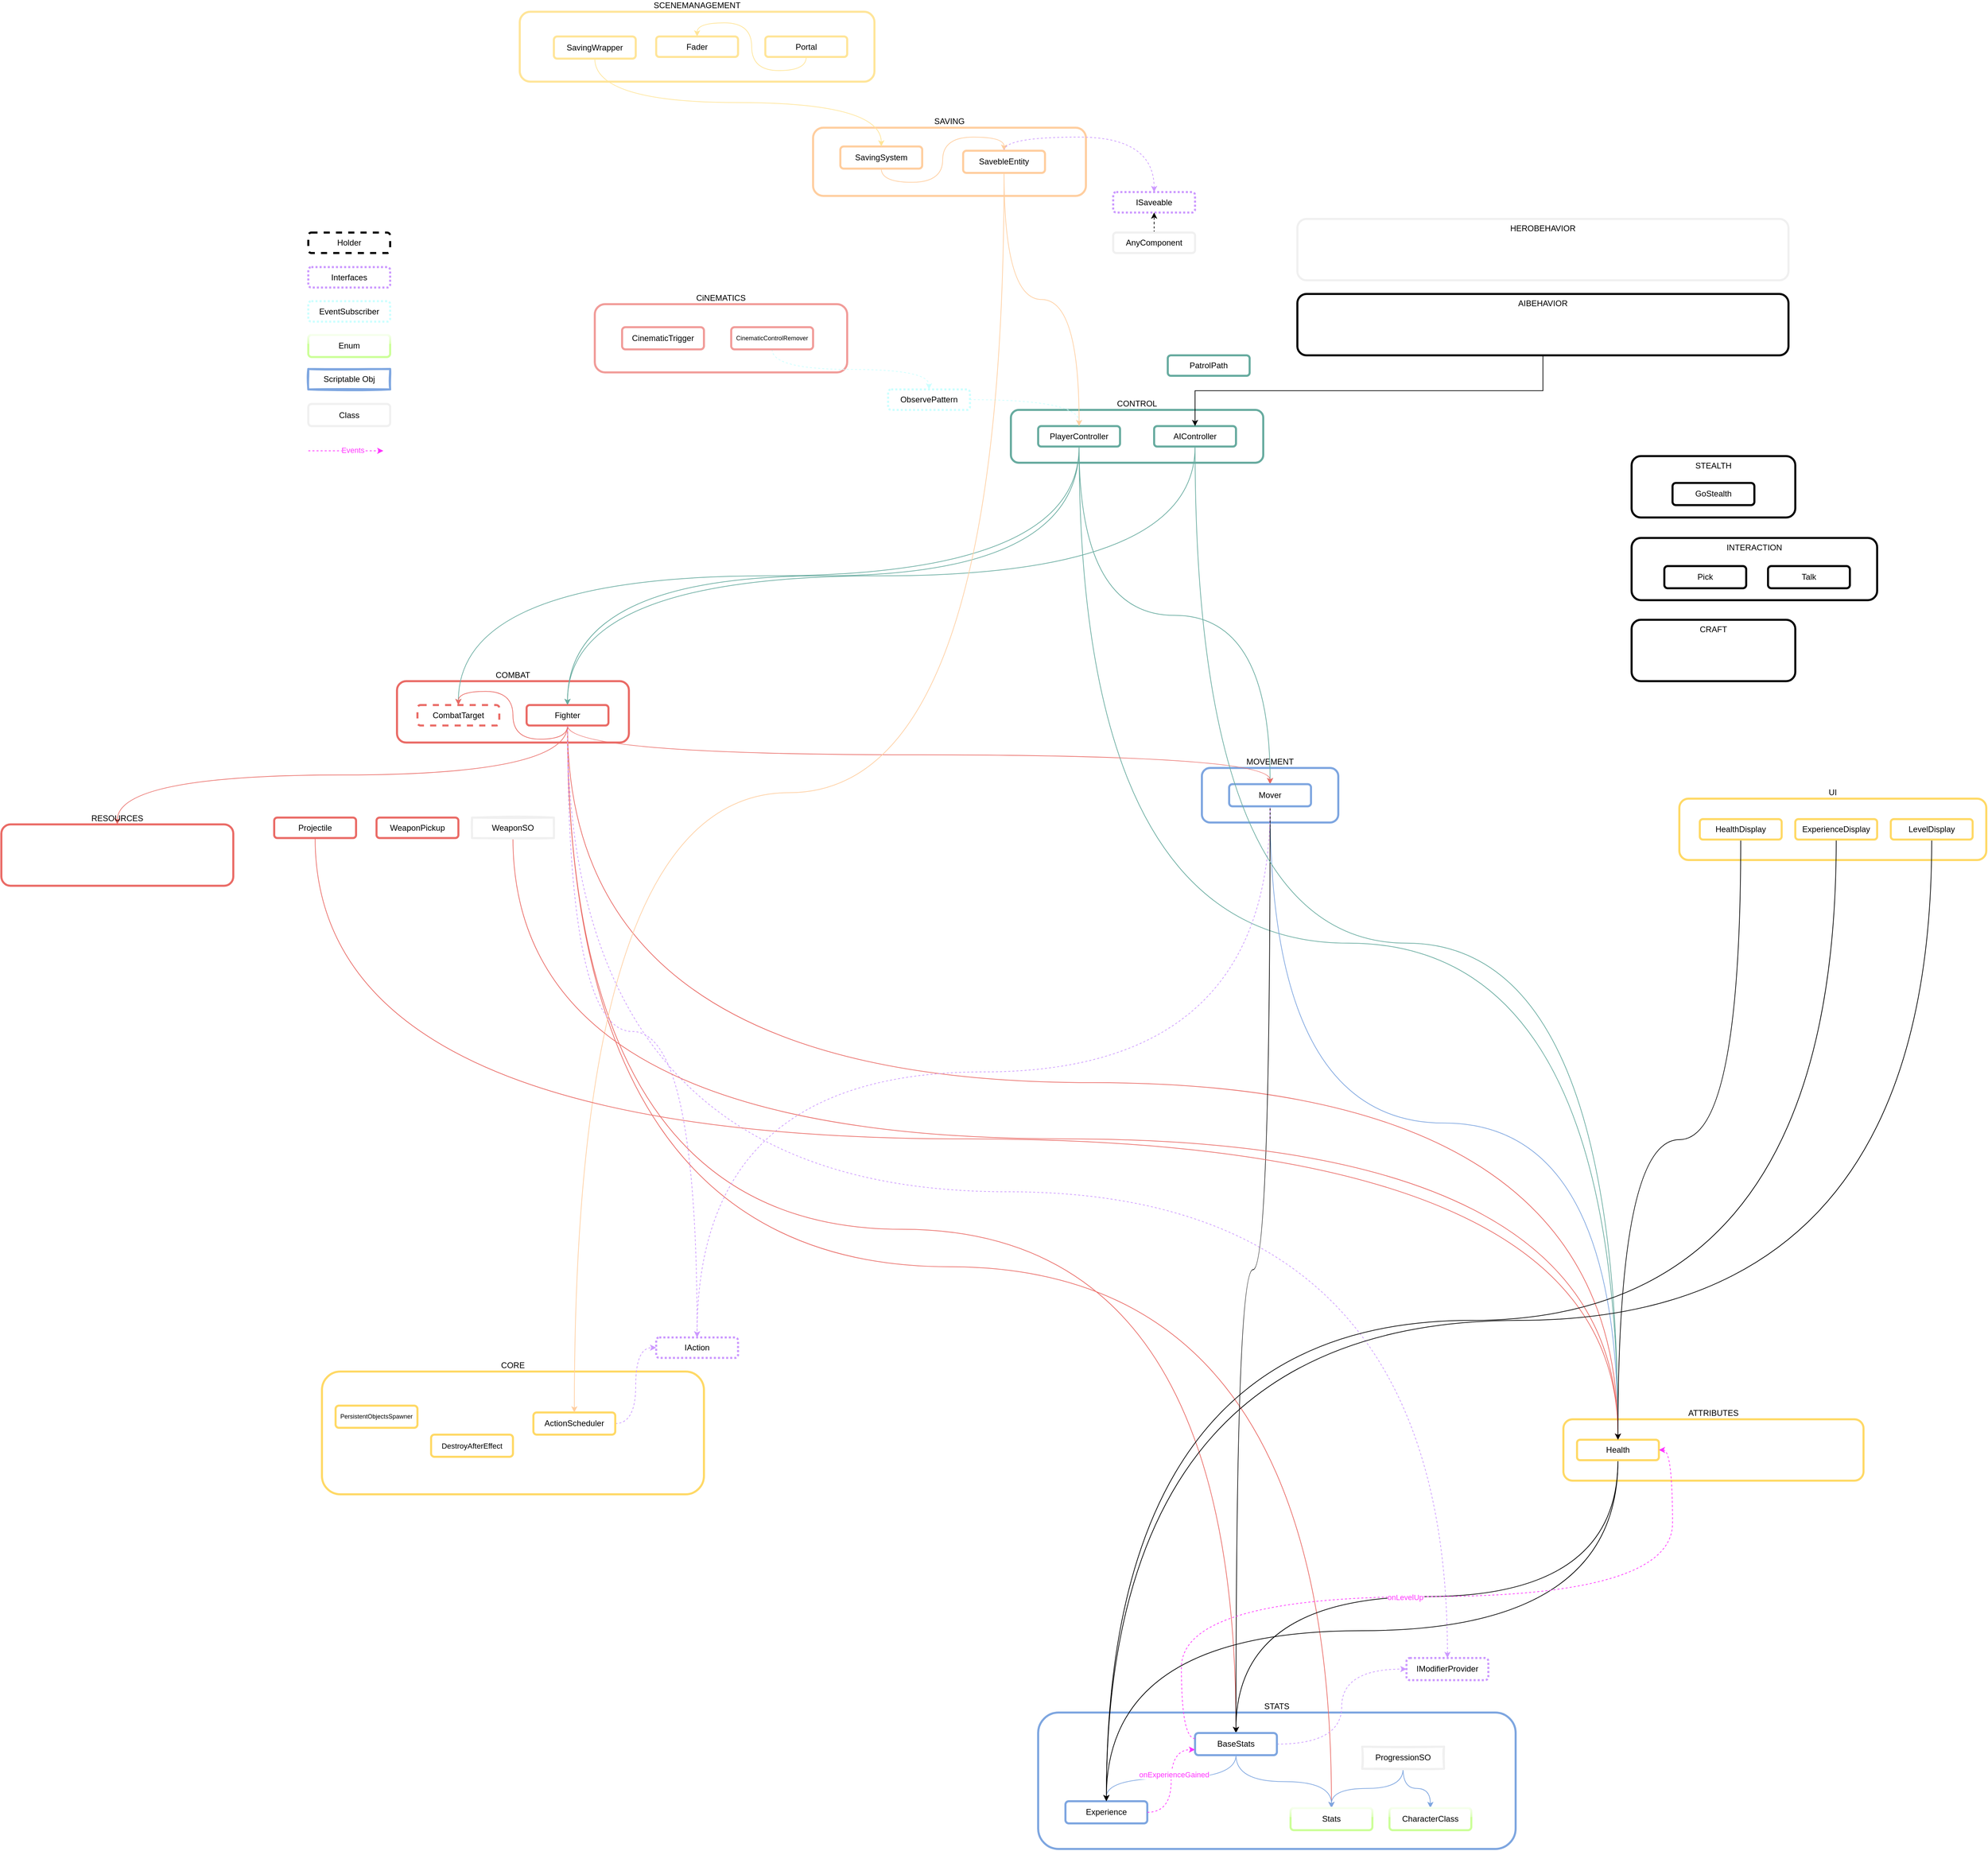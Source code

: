 <mxfile version="13.9.9" type="device"><diagram id="zX314c2a0iVQKS1Djk37" name="Page-1"><mxGraphModel dx="1422" dy="1662" grid="1" gridSize="10" guides="1" tooltips="1" connect="1" arrows="1" fold="1" page="0" pageScale="1" pageWidth="1169" pageHeight="827" math="0" shadow="0"><root><mxCell id="0"/><mxCell id="1" parent="0"/><mxCell id="M--ZH-eYUmiinffcp-uR-1" value="STATS" style="rounded=1;whiteSpace=wrap;html=1;strokeWidth=3;align=center;labelPosition=center;verticalLabelPosition=top;verticalAlign=bottom;strokeColor=#7EA6E0;" parent="1" vertex="1"><mxGeometry x="1770" y="1840" width="700" height="200" as="geometry"/></mxCell><mxCell id="ZDkZoz8RjI6pT5Ul04WW-2" value="ATTRIBUTES" style="rounded=1;whiteSpace=wrap;html=1;strokeWidth=3;align=center;labelPosition=center;verticalLabelPosition=top;verticalAlign=bottom;strokeColor=#FFD966;" parent="1" vertex="1"><mxGeometry x="2540" y="1410" width="440" height="90" as="geometry"/></mxCell><mxCell id="iRH559UZHxlroSiiS6P8-4" value="CONTROL" style="rounded=1;whiteSpace=wrap;html=1;strokeWidth=3;align=center;labelPosition=center;verticalLabelPosition=top;verticalAlign=bottom;strokeColor=#67AB9F;" parent="1" vertex="1"><mxGeometry x="1730" y="-70" width="370" height="77.5" as="geometry"/></mxCell><mxCell id="iRH559UZHxlroSiiS6P8-5" value="COMBAT" style="rounded=1;whiteSpace=wrap;html=1;strokeWidth=3;align=center;labelPosition=center;verticalLabelPosition=top;verticalAlign=bottom;strokeColor=#EA6B66;" parent="1" vertex="1"><mxGeometry x="830" y="327.75" width="340" height="90" as="geometry"/></mxCell><mxCell id="iRH559UZHxlroSiiS6P8-6" value="MOVEMENT" style="rounded=1;whiteSpace=wrap;html=1;strokeWidth=3;align=center;labelPosition=center;verticalLabelPosition=top;verticalAlign=bottom;strokeColor=#7EA6E0;" parent="1" vertex="1"><mxGeometry x="2010" y="455" width="200" height="80" as="geometry"/></mxCell><mxCell id="iRH559UZHxlroSiiS6P8-7" value="CORE" style="rounded=1;whiteSpace=wrap;html=1;strokeWidth=3;align=center;labelPosition=center;verticalLabelPosition=top;verticalAlign=bottom;strokeColor=#FFD966;" parent="1" vertex="1"><mxGeometry x="720" y="1340" width="560" height="180" as="geometry"/></mxCell><mxCell id="iRH559UZHxlroSiiS6P8-12" style="edgeStyle=orthogonalEdgeStyle;curved=1;rounded=0;orthogonalLoop=1;jettySize=auto;html=1;exitX=0.5;exitY=1;exitDx=0;exitDy=0;strokeColor=#67AB9F;" parent="1" source="iRH559UZHxlroSiiS6P8-8" target="iRH559UZHxlroSiiS6P8-9" edge="1"><mxGeometry relative="1" as="geometry"/></mxCell><mxCell id="iRH559UZHxlroSiiS6P8-13" style="edgeStyle=orthogonalEdgeStyle;curved=1;rounded=0;orthogonalLoop=1;jettySize=auto;html=1;exitX=0.5;exitY=1;exitDx=0;exitDy=0;strokeColor=#67AB9F;" parent="1" source="iRH559UZHxlroSiiS6P8-8" target="iRH559UZHxlroSiiS6P8-10" edge="1"><mxGeometry relative="1" as="geometry"/></mxCell><mxCell id="iRH559UZHxlroSiiS6P8-14" style="edgeStyle=orthogonalEdgeStyle;curved=1;rounded=0;orthogonalLoop=1;jettySize=auto;html=1;exitX=0.5;exitY=1;exitDx=0;exitDy=0;strokeColor=#67AB9F;" parent="1" source="iRH559UZHxlroSiiS6P8-8" target="iRH559UZHxlroSiiS6P8-11" edge="1"><mxGeometry relative="1" as="geometry"/></mxCell><mxCell id="kNCLd0JwzTP5LptZBHXd-3" style="edgeStyle=orthogonalEdgeStyle;rounded=0;orthogonalLoop=1;jettySize=auto;html=1;exitX=0.5;exitY=1;exitDx=0;exitDy=0;entryX=0.5;entryY=0;entryDx=0;entryDy=0;curved=1;strokeColor=#67AB9F;" parent="1" source="iRH559UZHxlroSiiS6P8-8" target="iRH559UZHxlroSiiS6P8-15" edge="1"><mxGeometry relative="1" as="geometry"/></mxCell><mxCell id="N1wHUoAwiyRKqID2jfQn-6" style="edgeStyle=orthogonalEdgeStyle;curved=1;rounded=0;orthogonalLoop=1;jettySize=auto;html=1;exitX=0.5;exitY=0;exitDx=0;exitDy=0;entryX=1;entryY=0.5;entryDx=0;entryDy=0;dashed=1;strokeColor=#CCFFFF;startArrow=classic;startFill=1;endArrow=none;endFill=0;" parent="1" source="iRH559UZHxlroSiiS6P8-8" target="N1wHUoAwiyRKqID2jfQn-3" edge="1"><mxGeometry relative="1" as="geometry"/></mxCell><mxCell id="iRH559UZHxlroSiiS6P8-8" value="PlayerController" style="rounded=1;whiteSpace=wrap;html=1;strokeWidth=3;strokeColor=#67AB9F;" parent="1" vertex="1"><mxGeometry x="1770" y="-46.25" width="120" height="30" as="geometry"/></mxCell><mxCell id="iRH559UZHxlroSiiS6P8-9" value="CombatTarget" style="rounded=1;whiteSpace=wrap;html=1;strokeWidth=3;dashed=1;strokeColor=#EA6B66;" parent="1" vertex="1"><mxGeometry x="860" y="362.75" width="120" height="30" as="geometry"/></mxCell><mxCell id="iRH559UZHxlroSiiS6P8-24" style="edgeStyle=orthogonalEdgeStyle;curved=1;rounded=0;orthogonalLoop=1;jettySize=auto;html=1;exitX=0.5;exitY=1;exitDx=0;exitDy=0;entryX=0.5;entryY=0;entryDx=0;entryDy=0;strokeColor=#EA6B66;" parent="1" source="iRH559UZHxlroSiiS6P8-10" target="iRH559UZHxlroSiiS6P8-9" edge="1"><mxGeometry relative="1" as="geometry"/></mxCell><mxCell id="kNCLd0JwzTP5LptZBHXd-7" style="edgeStyle=orthogonalEdgeStyle;curved=1;rounded=0;orthogonalLoop=1;jettySize=auto;html=1;exitX=0.5;exitY=1;exitDx=0;exitDy=0;strokeColor=#EA6B66;" parent="1" source="iRH559UZHxlroSiiS6P8-10" target="iRH559UZHxlroSiiS6P8-15" edge="1"><mxGeometry relative="1" as="geometry"/></mxCell><mxCell id="kNCLd0JwzTP5LptZBHXd-11" style="edgeStyle=orthogonalEdgeStyle;curved=1;rounded=0;orthogonalLoop=1;jettySize=auto;html=1;exitX=0.5;exitY=1;exitDx=0;exitDy=0;entryX=0.5;entryY=0;entryDx=0;entryDy=0;strokeColor=#EA6B66;fontSize=11;" parent="1" source="iRH559UZHxlroSiiS6P8-10" target="iRH559UZHxlroSiiS6P8-11" edge="1"><mxGeometry relative="1" as="geometry"/></mxCell><mxCell id="ViICGSx4NlkoQtT_HBVr-11" style="edgeStyle=orthogonalEdgeStyle;curved=1;rounded=0;orthogonalLoop=1;jettySize=auto;html=1;exitX=0.5;exitY=1;exitDx=0;exitDy=0;strokeColor=#EA6B66;" parent="1" source="iRH559UZHxlroSiiS6P8-10" target="ViICGSx4NlkoQtT_HBVr-10" edge="1"><mxGeometry relative="1" as="geometry"/></mxCell><mxCell id="rMX1WeO0hdHqFgPA3dSa-14" style="edgeStyle=orthogonalEdgeStyle;curved=1;rounded=0;orthogonalLoop=1;jettySize=auto;html=1;exitX=0.5;exitY=1;exitDx=0;exitDy=0;strokeColor=#EA6B66;fontColor=#f0f0f0;" parent="1" source="iRH559UZHxlroSiiS6P8-10" target="M--ZH-eYUmiinffcp-uR-2" edge="1"><mxGeometry relative="1" as="geometry"/></mxCell><mxCell id="rMX1WeO0hdHqFgPA3dSa-15" style="edgeStyle=orthogonalEdgeStyle;curved=1;rounded=0;orthogonalLoop=1;jettySize=auto;html=1;exitX=0.5;exitY=1;exitDx=0;exitDy=0;strokeColor=#EA6B66;fontColor=#f0f0f0;" parent="1" source="iRH559UZHxlroSiiS6P8-10" target="SrPhJX4Bb_pIo2yQC8EW-4" edge="1"><mxGeometry relative="1" as="geometry"/></mxCell><mxCell id="UjUzf3WpbXGzhNyK7RH4-23" style="edgeStyle=orthogonalEdgeStyle;curved=1;rounded=0;orthogonalLoop=1;jettySize=auto;html=1;exitX=0.5;exitY=1;exitDx=0;exitDy=0;dashed=1;startArrow=none;startFill=0;strokeColor=#CC99FF;" edge="1" parent="1" source="iRH559UZHxlroSiiS6P8-10" target="UjUzf3WpbXGzhNyK7RH4-18"><mxGeometry relative="1" as="geometry"/></mxCell><mxCell id="UjUzf3WpbXGzhNyK7RH4-24" style="edgeStyle=orthogonalEdgeStyle;curved=1;rounded=0;orthogonalLoop=1;jettySize=auto;html=1;exitX=0.5;exitY=1;exitDx=0;exitDy=0;dashed=1;startArrow=none;startFill=0;strokeColor=#CC99FF;" edge="1" parent="1" source="iRH559UZHxlroSiiS6P8-10" target="iRH559UZHxlroSiiS6P8-19"><mxGeometry relative="1" as="geometry"/></mxCell><mxCell id="iRH559UZHxlroSiiS6P8-10" value="Fighter" style="rounded=1;whiteSpace=wrap;html=1;strokeWidth=3;strokeColor=#EA6B66;" parent="1" vertex="1"><mxGeometry x="1020" y="362.75" width="120" height="30" as="geometry"/></mxCell><mxCell id="kNCLd0JwzTP5LptZBHXd-2" style="edgeStyle=orthogonalEdgeStyle;rounded=0;orthogonalLoop=1;jettySize=auto;html=1;exitX=0.5;exitY=1;exitDx=0;exitDy=0;curved=1;strokeColor=#7EA6E0;" parent="1" source="iRH559UZHxlroSiiS6P8-11" target="iRH559UZHxlroSiiS6P8-15" edge="1"><mxGeometry relative="1" as="geometry"/></mxCell><mxCell id="UjUzf3WpbXGzhNyK7RH4-2" style="edgeStyle=orthogonalEdgeStyle;rounded=0;orthogonalLoop=1;jettySize=auto;html=1;exitX=0.5;exitY=1;exitDx=0;exitDy=0;curved=1;" edge="1" parent="1" source="iRH559UZHxlroSiiS6P8-11" target="M--ZH-eYUmiinffcp-uR-2"><mxGeometry relative="1" as="geometry"/></mxCell><mxCell id="UjUzf3WpbXGzhNyK7RH4-25" style="edgeStyle=orthogonalEdgeStyle;curved=1;rounded=0;orthogonalLoop=1;jettySize=auto;html=1;exitX=0.5;exitY=1;exitDx=0;exitDy=0;entryX=0.5;entryY=0;entryDx=0;entryDy=0;dashed=1;startArrow=none;startFill=0;strokeColor=#CC99FF;" edge="1" parent="1" source="iRH559UZHxlroSiiS6P8-11" target="iRH559UZHxlroSiiS6P8-19"><mxGeometry relative="1" as="geometry"/></mxCell><mxCell id="iRH559UZHxlroSiiS6P8-11" value="Mover" style="rounded=1;whiteSpace=wrap;html=1;strokeWidth=3;strokeColor=#7EA6E0;" parent="1" vertex="1"><mxGeometry x="2050" y="478.75" width="120" height="32.5" as="geometry"/></mxCell><mxCell id="SrPhJX4Bb_pIo2yQC8EW-3" style="edgeStyle=orthogonalEdgeStyle;curved=1;rounded=0;orthogonalLoop=1;jettySize=auto;html=1;exitX=0.5;exitY=1;exitDx=0;exitDy=0;" parent="1" source="iRH559UZHxlroSiiS6P8-15" target="SrPhJX4Bb_pIo2yQC8EW-2" edge="1"><mxGeometry relative="1" as="geometry"/></mxCell><mxCell id="UjUzf3WpbXGzhNyK7RH4-1" style="edgeStyle=orthogonalEdgeStyle;rounded=0;orthogonalLoop=1;jettySize=auto;html=1;exitX=0.5;exitY=1;exitDx=0;exitDy=0;curved=1;" edge="1" parent="1" source="iRH559UZHxlroSiiS6P8-15" target="M--ZH-eYUmiinffcp-uR-2"><mxGeometry relative="1" as="geometry"/></mxCell><mxCell id="iRH559UZHxlroSiiS6P8-15" value="Health" style="rounded=1;whiteSpace=wrap;html=1;strokeWidth=3;strokeColor=#FFD966;" parent="1" vertex="1"><mxGeometry x="2560" y="1440" width="120" height="30" as="geometry"/></mxCell><mxCell id="UjUzf3WpbXGzhNyK7RH4-26" style="edgeStyle=orthogonalEdgeStyle;curved=1;rounded=0;orthogonalLoop=1;jettySize=auto;html=1;exitX=1;exitY=0.5;exitDx=0;exitDy=0;entryX=0;entryY=0.5;entryDx=0;entryDy=0;dashed=1;startArrow=none;startFill=0;strokeColor=#CC99FF;" edge="1" parent="1" source="iRH559UZHxlroSiiS6P8-18" target="iRH559UZHxlroSiiS6P8-19"><mxGeometry relative="1" as="geometry"/></mxCell><mxCell id="iRH559UZHxlroSiiS6P8-18" value="ActionScheduler" style="rounded=1;whiteSpace=wrap;html=1;strokeWidth=3;strokeColor=#FFD966;" parent="1" vertex="1"><mxGeometry x="1030" y="1400" width="120" height="32.5" as="geometry"/></mxCell><mxCell id="iRH559UZHxlroSiiS6P8-19" value="IAction" style="rounded=1;whiteSpace=wrap;html=1;strokeWidth=3;strokeColor=#CC99FF;dashed=1;dashPattern=1 1;" parent="1" vertex="1"><mxGeometry x="1210" y="1290" width="120" height="30" as="geometry"/></mxCell><mxCell id="iRH559UZHxlroSiiS6P8-25" value="STEALTH" style="rounded=1;whiteSpace=wrap;html=1;strokeWidth=3;align=center;labelPosition=center;verticalLabelPosition=middle;verticalAlign=top;" parent="1" vertex="1"><mxGeometry x="2640" y="-2.25" width="240" height="90" as="geometry"/></mxCell><mxCell id="iRH559UZHxlroSiiS6P8-26" value="INTERACTION" style="rounded=1;whiteSpace=wrap;html=1;strokeWidth=3;align=center;labelPosition=center;verticalLabelPosition=middle;verticalAlign=top;" parent="1" vertex="1"><mxGeometry x="2640" y="117.75" width="360" height="91.25" as="geometry"/></mxCell><mxCell id="iRH559UZHxlroSiiS6P8-27" value="Pick" style="rounded=1;whiteSpace=wrap;html=1;strokeWidth=3;" parent="1" vertex="1"><mxGeometry x="2688" y="159" width="120" height="32.5" as="geometry"/></mxCell><mxCell id="iRH559UZHxlroSiiS6P8-28" value="Talk" style="rounded=1;whiteSpace=wrap;html=1;strokeWidth=3;" parent="1" vertex="1"><mxGeometry x="2840" y="159" width="120" height="32.5" as="geometry"/></mxCell><mxCell id="iRH559UZHxlroSiiS6P8-32" value="GoStealth" style="rounded=1;whiteSpace=wrap;html=1;strokeWidth=3;" parent="1" vertex="1"><mxGeometry x="2700" y="37.12" width="120" height="32.5" as="geometry"/></mxCell><mxCell id="kNCLd0JwzTP5LptZBHXd-4" style="edgeStyle=orthogonalEdgeStyle;curved=1;rounded=0;orthogonalLoop=1;jettySize=auto;html=1;exitX=0.5;exitY=1;exitDx=0;exitDy=0;strokeColor=#67AB9F;" parent="1" source="kNCLd0JwzTP5LptZBHXd-1" target="iRH559UZHxlroSiiS6P8-10" edge="1"><mxGeometry relative="1" as="geometry"/></mxCell><mxCell id="kNCLd0JwzTP5LptZBHXd-5" style="edgeStyle=orthogonalEdgeStyle;curved=1;rounded=0;orthogonalLoop=1;jettySize=auto;html=1;exitX=0.5;exitY=1;exitDx=0;exitDy=0;strokeColor=#67AB9F;" parent="1" source="kNCLd0JwzTP5LptZBHXd-1" target="iRH559UZHxlroSiiS6P8-15" edge="1"><mxGeometry relative="1" as="geometry"/></mxCell><mxCell id="kNCLd0JwzTP5LptZBHXd-1" value="AIController" style="rounded=1;whiteSpace=wrap;html=1;strokeWidth=3;strokeColor=#67AB9F;" parent="1" vertex="1"><mxGeometry x="1940" y="-46.25" width="120" height="30" as="geometry"/></mxCell><mxCell id="kNCLd0JwzTP5LptZBHXd-6" value="Holder" style="rounded=1;whiteSpace=wrap;html=1;strokeWidth=3;dashed=1;" parent="1" vertex="1"><mxGeometry x="700" y="-330" width="120" height="30" as="geometry"/></mxCell><mxCell id="kNCLd0JwzTP5LptZBHXd-8" value="CRAFT" style="rounded=1;whiteSpace=wrap;html=1;strokeWidth=3;align=center;labelPosition=center;verticalLabelPosition=middle;verticalAlign=top;" parent="1" vertex="1"><mxGeometry x="2640" y="237.75" width="240" height="90" as="geometry"/></mxCell><mxCell id="kNCLd0JwzTP5LptZBHXd-10" value="Interfaces" style="rounded=1;whiteSpace=wrap;html=1;strokeWidth=3;strokeColor=#CC99FF;dashed=1;dashPattern=1 1;" parent="1" vertex="1"><mxGeometry x="700" y="-279.37" width="120" height="30" as="geometry"/></mxCell><mxCell id="ciauo1n9awB_bm5yY3an-2" style="edgeStyle=orthogonalEdgeStyle;rounded=0;orthogonalLoop=1;jettySize=auto;html=1;exitX=0.5;exitY=1;exitDx=0;exitDy=0;" parent="1" source="ciauo1n9awB_bm5yY3an-1" target="kNCLd0JwzTP5LptZBHXd-1" edge="1"><mxGeometry relative="1" as="geometry"/></mxCell><mxCell id="ciauo1n9awB_bm5yY3an-1" value="AIBEHAVIOR" style="rounded=1;whiteSpace=wrap;html=1;strokeWidth=3;align=center;labelPosition=center;verticalLabelPosition=middle;verticalAlign=top;" parent="1" vertex="1"><mxGeometry x="2150" y="-240" width="720" height="90" as="geometry"/></mxCell><mxCell id="ciauo1n9awB_bm5yY3an-3" value="PatrolPath" style="rounded=1;whiteSpace=wrap;html=1;strokeWidth=3;strokeColor=#67AB9F;" parent="1" vertex="1"><mxGeometry x="1960" y="-150" width="120" height="30" as="geometry"/></mxCell><mxCell id="5K2S2vKHAfXSxy706iJU-1" value="CiNEMATICS" style="rounded=1;whiteSpace=wrap;html=1;strokeWidth=3;align=center;labelPosition=center;verticalLabelPosition=top;verticalAlign=bottom;strokeColor=#F19C99;" parent="1" vertex="1"><mxGeometry x="1120" y="-225" width="370" height="100" as="geometry"/></mxCell><mxCell id="5K2S2vKHAfXSxy706iJU-3" value="CinematicTrigger" style="rounded=1;whiteSpace=wrap;html=1;strokeWidth=3;strokeColor=#F19C99;verticalAlign=middle;" parent="1" vertex="1"><mxGeometry x="1160" y="-191.25" width="120" height="32.5" as="geometry"/></mxCell><mxCell id="5K2S2vKHAfXSxy706iJU-4" value="EventSubscriber" style="rounded=1;whiteSpace=wrap;html=1;strokeWidth=3;dashed=1;dashPattern=1 1;strokeColor=#CCFFFF;" parent="1" vertex="1"><mxGeometry x="700" y="-229.37" width="120" height="30" as="geometry"/></mxCell><mxCell id="N1wHUoAwiyRKqID2jfQn-4" style="edgeStyle=orthogonalEdgeStyle;rounded=0;orthogonalLoop=1;jettySize=auto;html=1;exitX=0.5;exitY=1;exitDx=0;exitDy=0;curved=1;dashed=1;strokeColor=#CCFFFF;startArrow=none;startFill=0;" parent="1" source="5K2S2vKHAfXSxy706iJU-5" target="N1wHUoAwiyRKqID2jfQn-3" edge="1"><mxGeometry relative="1" as="geometry"/></mxCell><mxCell id="5K2S2vKHAfXSxy706iJU-5" value="CinematicControlRemover" style="rounded=1;whiteSpace=wrap;html=1;strokeWidth=3;strokeColor=#F19C99;verticalAlign=middle;fontSize=9;" parent="1" vertex="1"><mxGeometry x="1320" y="-191.25" width="120" height="32.5" as="geometry"/></mxCell><mxCell id="N1wHUoAwiyRKqID2jfQn-3" value="ObservePattern" style="rounded=1;whiteSpace=wrap;html=1;strokeWidth=3;dashed=1;dashPattern=1 1;strokeColor=#CCFFFF;" parent="1" vertex="1"><mxGeometry x="1550" y="-100" width="120" height="30" as="geometry"/></mxCell><mxCell id="N1wHUoAwiyRKqID2jfQn-7" value="SCENEMANAGEMENT" style="rounded=1;whiteSpace=wrap;html=1;strokeWidth=3;align=center;labelPosition=center;verticalLabelPosition=top;verticalAlign=bottom;strokeColor=#FFE599;" parent="1" vertex="1"><mxGeometry x="1010" y="-653.75" width="520" height="102.5" as="geometry"/></mxCell><mxCell id="N1wHUoAwiyRKqID2jfQn-9" value="Fader" style="rounded=1;whiteSpace=wrap;html=1;strokeWidth=3;strokeColor=#FFE599;" parent="1" vertex="1"><mxGeometry x="1210" y="-617.5" width="120" height="30" as="geometry"/></mxCell><mxCell id="N1wHUoAwiyRKqID2jfQn-12" style="edgeStyle=orthogonalEdgeStyle;curved=1;rounded=0;orthogonalLoop=1;jettySize=auto;html=1;exitX=0.5;exitY=1;exitDx=0;exitDy=0;entryX=0.5;entryY=0;entryDx=0;entryDy=0;startArrow=none;startFill=0;strokeColor=#FFE599;endArrow=classic;endFill=1;" parent="1" source="N1wHUoAwiyRKqID2jfQn-10" target="N1wHUoAwiyRKqID2jfQn-9" edge="1"><mxGeometry relative="1" as="geometry"/></mxCell><mxCell id="N1wHUoAwiyRKqID2jfQn-10" value="Portal" style="rounded=1;whiteSpace=wrap;html=1;strokeWidth=3;strokeColor=#FFE599;" parent="1" vertex="1"><mxGeometry x="1370" y="-617.5" width="120" height="30" as="geometry"/></mxCell><mxCell id="N1wHUoAwiyRKqID2jfQn-13" value="PersistentObjectsSpawner" style="rounded=1;whiteSpace=wrap;html=1;strokeWidth=3;strokeColor=#FFD966;fontSize=9;" parent="1" vertex="1"><mxGeometry x="740" y="1390" width="120" height="32.5" as="geometry"/></mxCell><mxCell id="N1wHUoAwiyRKqID2jfQn-14" value="SAVING&lt;br&gt;" style="rounded=1;whiteSpace=wrap;html=1;strokeWidth=3;align=center;labelPosition=center;verticalLabelPosition=top;verticalAlign=bottom;strokeColor=#FFCE9F;" parent="1" vertex="1"><mxGeometry x="1440" y="-483.75" width="400" height="100" as="geometry"/></mxCell><mxCell id="Mkf17UDLlmEJd6N1qRmk-4" style="edgeStyle=orthogonalEdgeStyle;rounded=0;orthogonalLoop=1;jettySize=auto;html=1;exitX=0.5;exitY=1;exitDx=0;exitDy=0;entryX=0.5;entryY=0;entryDx=0;entryDy=0;curved=1;strokeColor=#FFCE9F;" parent="1" source="Mkf17UDLlmEJd6N1qRmk-1" target="Mkf17UDLlmEJd6N1qRmk-3" edge="1"><mxGeometry relative="1" as="geometry"/></mxCell><mxCell id="Mkf17UDLlmEJd6N1qRmk-1" value="SavingSystem" style="rounded=1;whiteSpace=wrap;html=1;strokeWidth=3;verticalAlign=middle;strokeColor=#FFCE9F;" parent="1" vertex="1"><mxGeometry x="1480" y="-456.25" width="120" height="32.5" as="geometry"/></mxCell><mxCell id="ViICGSx4NlkoQtT_HBVr-8" style="edgeStyle=orthogonalEdgeStyle;curved=1;rounded=0;orthogonalLoop=1;jettySize=auto;html=1;exitX=0.5;exitY=1;exitDx=0;exitDy=0;entryX=0.5;entryY=0;entryDx=0;entryDy=0;strokeColor=#FFE599;endFill=1;startFill=0;" parent="1" source="Mkf17UDLlmEJd6N1qRmk-2" target="Mkf17UDLlmEJd6N1qRmk-1" edge="1"><mxGeometry relative="1" as="geometry"/></mxCell><mxCell id="Mkf17UDLlmEJd6N1qRmk-2" value="SavingWrapper" style="rounded=1;whiteSpace=wrap;html=1;strokeWidth=3;verticalAlign=middle;strokeColor=#FFE599;" parent="1" vertex="1"><mxGeometry x="1060" y="-617.5" width="120" height="32.5" as="geometry"/></mxCell><mxCell id="Mkf17UDLlmEJd6N1qRmk-5" style="edgeStyle=orthogonalEdgeStyle;curved=1;rounded=0;orthogonalLoop=1;jettySize=auto;html=1;exitX=0.5;exitY=1;exitDx=0;exitDy=0;strokeColor=#FFCE9F;" parent="1" source="Mkf17UDLlmEJd6N1qRmk-3" target="iRH559UZHxlroSiiS6P8-8" edge="1"><mxGeometry relative="1" as="geometry"/></mxCell><mxCell id="Mkf17UDLlmEJd6N1qRmk-6" style="edgeStyle=orthogonalEdgeStyle;curved=1;rounded=0;orthogonalLoop=1;jettySize=auto;html=1;exitX=0.5;exitY=1;exitDx=0;exitDy=0;strokeColor=#FFCE9F;" parent="1" source="Mkf17UDLlmEJd6N1qRmk-3" target="iRH559UZHxlroSiiS6P8-18" edge="1"><mxGeometry relative="1" as="geometry"/></mxCell><mxCell id="ViICGSx4NlkoQtT_HBVr-4" style="edgeStyle=orthogonalEdgeStyle;curved=1;rounded=0;orthogonalLoop=1;jettySize=auto;html=1;exitX=0.5;exitY=0;exitDx=0;exitDy=0;entryX=0.5;entryY=0;entryDx=0;entryDy=0;dashed=1;strokeColor=#CC99FF;" parent="1" source="Mkf17UDLlmEJd6N1qRmk-3" target="ViICGSx4NlkoQtT_HBVr-3" edge="1"><mxGeometry relative="1" as="geometry"/></mxCell><mxCell id="Mkf17UDLlmEJd6N1qRmk-3" value="SavebleEntity" style="rounded=1;whiteSpace=wrap;html=1;strokeWidth=3;verticalAlign=middle;strokeColor=#FFCE9F;" parent="1" vertex="1"><mxGeometry x="1660" y="-450" width="120" height="32.5" as="geometry"/></mxCell><mxCell id="Mkf17UDLlmEJd6N1qRmk-7" value="HEROBEHAVIOR" style="rounded=1;whiteSpace=wrap;html=1;strokeWidth=3;align=center;labelPosition=center;verticalLabelPosition=middle;verticalAlign=top;strokeColor=#F0F0F0;" parent="1" vertex="1"><mxGeometry x="2150" y="-350" width="720" height="90" as="geometry"/></mxCell><mxCell id="ViICGSx4NlkoQtT_HBVr-3" value="ISaveable" style="rounded=1;whiteSpace=wrap;html=1;strokeWidth=3;dashed=1;dashPattern=1 1;strokeColor=#CC99FF;" parent="1" vertex="1"><mxGeometry x="1880" y="-389.37" width="120" height="30" as="geometry"/></mxCell><mxCell id="ViICGSx4NlkoQtT_HBVr-6" style="edgeStyle=orthogonalEdgeStyle;curved=1;rounded=0;orthogonalLoop=1;jettySize=auto;html=1;exitX=0.5;exitY=0;exitDx=0;exitDy=0;dashed=1;" parent="1" source="ViICGSx4NlkoQtT_HBVr-5" target="ViICGSx4NlkoQtT_HBVr-3" edge="1"><mxGeometry relative="1" as="geometry"/></mxCell><mxCell id="ViICGSx4NlkoQtT_HBVr-5" value="AnyComponent" style="rounded=1;whiteSpace=wrap;html=1;strokeWidth=3;strokeColor=#F0F0F0;" parent="1" vertex="1"><mxGeometry x="1880" y="-330" width="120" height="30" as="geometry"/></mxCell><mxCell id="ViICGSx4NlkoQtT_HBVr-10" value="RESOURCES" style="rounded=1;whiteSpace=wrap;html=1;strokeWidth=3;align=center;labelPosition=center;verticalLabelPosition=top;verticalAlign=bottom;strokeColor=#EA6B66;" parent="1" vertex="1"><mxGeometry x="250" y="537.75" width="340" height="90" as="geometry"/></mxCell><mxCell id="oPLiyMP14bYIOw7efiJT-1" value="WeaponPickup" style="rounded=1;whiteSpace=wrap;html=1;strokeWidth=3;strokeColor=#EA6B66;" parent="1" vertex="1"><mxGeometry x="800" y="527.75" width="120" height="30" as="geometry"/></mxCell><mxCell id="oPLiyMP14bYIOw7efiJT-3" style="edgeStyle=orthogonalEdgeStyle;rounded=0;orthogonalLoop=1;jettySize=auto;html=1;exitX=0.5;exitY=1;exitDx=0;exitDy=0;entryX=0.5;entryY=0;entryDx=0;entryDy=0;strokeColor=#EA6B66;curved=1;" parent="1" source="oPLiyMP14bYIOw7efiJT-2" target="iRH559UZHxlroSiiS6P8-15" edge="1"><mxGeometry relative="1" as="geometry"/></mxCell><mxCell id="oPLiyMP14bYIOw7efiJT-2" value="Projectile" style="rounded=1;whiteSpace=wrap;html=1;strokeWidth=3;strokeColor=#EA6B66;" parent="1" vertex="1"><mxGeometry x="650" y="527.75" width="120" height="30" as="geometry"/></mxCell><mxCell id="oPLiyMP14bYIOw7efiJT-5" style="edgeStyle=orthogonalEdgeStyle;curved=1;rounded=0;orthogonalLoop=1;jettySize=auto;html=1;exitX=0.5;exitY=1;exitDx=0;exitDy=0;strokeColor=#EA6B66;" parent="1" source="oPLiyMP14bYIOw7efiJT-4" target="iRH559UZHxlroSiiS6P8-15" edge="1"><mxGeometry relative="1" as="geometry"><mxPoint x="1880" y="750" as="targetPoint"/></mxGeometry></mxCell><mxCell id="oPLiyMP14bYIOw7efiJT-4" value="WeaponSO" style="rounded=0;whiteSpace=wrap;html=1;strokeWidth=3;strokeColor=#f0f0f0;shadow=0;gradientDirection=east;glass=0;sketch=1;" parent="1" vertex="1"><mxGeometry x="940" y="527.75" width="120" height="30" as="geometry"/></mxCell><mxCell id="8XZOd8Yv6ka2B8i0Pcgx-1" value="DestroyAfterEffect" style="rounded=1;whiteSpace=wrap;html=1;strokeWidth=3;strokeColor=#FFD966;fontSize=11;" parent="1" vertex="1"><mxGeometry x="880" y="1432.5" width="120" height="32.5" as="geometry"/></mxCell><mxCell id="SrPhJX4Bb_pIo2yQC8EW-9" style="edgeStyle=orthogonalEdgeStyle;curved=1;rounded=0;orthogonalLoop=1;jettySize=auto;html=1;exitX=0.5;exitY=1;exitDx=0;exitDy=0;entryX=0.5;entryY=0;entryDx=0;entryDy=0;strokeColor=#7EA6E0;" parent="1" source="M--ZH-eYUmiinffcp-uR-2" target="SrPhJX4Bb_pIo2yQC8EW-2" edge="1"><mxGeometry relative="1" as="geometry"/></mxCell><mxCell id="SrPhJX4Bb_pIo2yQC8EW-10" style="edgeStyle=orthogonalEdgeStyle;curved=1;rounded=0;orthogonalLoop=1;jettySize=auto;html=1;exitX=0.5;exitY=1;exitDx=0;exitDy=0;strokeColor=#7EA6E0;" parent="1" source="M--ZH-eYUmiinffcp-uR-2" target="SrPhJX4Bb_pIo2yQC8EW-4" edge="1"><mxGeometry relative="1" as="geometry"/></mxCell><mxCell id="UjUzf3WpbXGzhNyK7RH4-19" style="edgeStyle=orthogonalEdgeStyle;curved=1;rounded=0;orthogonalLoop=1;jettySize=auto;html=1;exitX=1;exitY=0.5;exitDx=0;exitDy=0;entryX=0;entryY=0.5;entryDx=0;entryDy=0;startArrow=none;startFill=0;dashed=1;strokeColor=#CC99FF;" edge="1" parent="1" source="M--ZH-eYUmiinffcp-uR-2" target="UjUzf3WpbXGzhNyK7RH4-18"><mxGeometry relative="1" as="geometry"/></mxCell><mxCell id="M--ZH-eYUmiinffcp-uR-2" value="BaseStats" style="rounded=1;whiteSpace=wrap;html=1;strokeWidth=3;strokeColor=#7EA6E0;" parent="1" vertex="1"><mxGeometry x="2000" y="1870" width="120" height="32.5" as="geometry"/></mxCell><mxCell id="SrPhJX4Bb_pIo2yQC8EW-6" style="edgeStyle=orthogonalEdgeStyle;curved=1;rounded=0;orthogonalLoop=1;jettySize=auto;html=1;exitX=0.5;exitY=1;exitDx=0;exitDy=0;strokeColor=#7EA6E0;" parent="1" source="ZDkZoz8RjI6pT5Ul04WW-1" target="SrPhJX4Bb_pIo2yQC8EW-5" edge="1"><mxGeometry relative="1" as="geometry"/></mxCell><mxCell id="SrPhJX4Bb_pIo2yQC8EW-7" style="edgeStyle=orthogonalEdgeStyle;curved=1;rounded=0;orthogonalLoop=1;jettySize=auto;html=1;exitX=0.5;exitY=1;exitDx=0;exitDy=0;strokeColor=#7EA6E0;" parent="1" source="ZDkZoz8RjI6pT5Ul04WW-1" target="SrPhJX4Bb_pIo2yQC8EW-4" edge="1"><mxGeometry relative="1" as="geometry"/></mxCell><mxCell id="ZDkZoz8RjI6pT5Ul04WW-1" value="ProgressionSO" style="rounded=0;whiteSpace=wrap;html=1;strokeWidth=3;strokeColor=#f0f0f0;shadow=0;gradientDirection=east;glass=0;sketch=1;" parent="1" vertex="1"><mxGeometry x="2245" y="1890" width="120" height="32.5" as="geometry"/></mxCell><mxCell id="ZDkZoz8RjI6pT5Ul04WW-3" value="UI&lt;br&gt;" style="rounded=1;whiteSpace=wrap;html=1;strokeWidth=3;align=center;labelPosition=center;verticalLabelPosition=top;verticalAlign=bottom;strokeColor=#FFD966;" parent="1" vertex="1"><mxGeometry x="2710" y="500" width="450" height="90" as="geometry"/></mxCell><mxCell id="SrPhJX4Bb_pIo2yQC8EW-1" style="edgeStyle=orthogonalEdgeStyle;rounded=0;orthogonalLoop=1;jettySize=auto;html=1;exitX=0.5;exitY=1;exitDx=0;exitDy=0;curved=1;" parent="1" source="ZDkZoz8RjI6pT5Ul04WW-4" target="iRH559UZHxlroSiiS6P8-15" edge="1"><mxGeometry relative="1" as="geometry"/></mxCell><mxCell id="ZDkZoz8RjI6pT5Ul04WW-4" value="HealthDisplay" style="rounded=1;whiteSpace=wrap;html=1;strokeWidth=3;strokeColor=#FFD966;" parent="1" vertex="1"><mxGeometry x="2740" y="530" width="120" height="30" as="geometry"/></mxCell><mxCell id="SrPhJX4Bb_pIo2yQC8EW-2" value="Experience" style="rounded=1;whiteSpace=wrap;html=1;strokeWidth=3;strokeColor=#7EA6E0;" parent="1" vertex="1"><mxGeometry x="1810" y="1970" width="120" height="32.5" as="geometry"/></mxCell><mxCell id="SrPhJX4Bb_pIo2yQC8EW-4" value="Stats" style="rounded=1;whiteSpace=wrap;html=1;strokeWidth=3;strokeColor=#CCFF99;shadow=0;sketch=0;glass=1;" parent="1" vertex="1"><mxGeometry x="2140" y="1980" width="120" height="32.5" as="geometry"/></mxCell><mxCell id="SrPhJX4Bb_pIo2yQC8EW-5" value="CharacterClass" style="rounded=1;whiteSpace=wrap;html=1;strokeWidth=3;strokeColor=#CCFF99;shadow=0;sketch=0;glass=1;" parent="1" vertex="1"><mxGeometry x="2285" y="1980" width="120" height="32.5" as="geometry"/></mxCell><mxCell id="SrPhJX4Bb_pIo2yQC8EW-11" value="Enum" style="rounded=1;whiteSpace=wrap;html=1;strokeWidth=3;shadow=0;sketch=0;glass=1;strokeColor=#CCFF99;" parent="1" vertex="1"><mxGeometry x="700" y="-180" width="120" height="32.5" as="geometry"/></mxCell><mxCell id="SrPhJX4Bb_pIo2yQC8EW-14" style="edgeStyle=orthogonalEdgeStyle;curved=1;rounded=0;orthogonalLoop=1;jettySize=auto;html=1;exitX=0.5;exitY=1;exitDx=0;exitDy=0;fontColor=#FFFFCC;" parent="1" source="SrPhJX4Bb_pIo2yQC8EW-12" target="SrPhJX4Bb_pIo2yQC8EW-2" edge="1"><mxGeometry relative="1" as="geometry"/></mxCell><mxCell id="SrPhJX4Bb_pIo2yQC8EW-12" value="ExperienceDisplay" style="rounded=1;whiteSpace=wrap;html=1;strokeWidth=3;strokeColor=#FFD966;" parent="1" vertex="1"><mxGeometry x="2880" y="530" width="120" height="30" as="geometry"/></mxCell><mxCell id="SrPhJX4Bb_pIo2yQC8EW-15" style="edgeStyle=orthogonalEdgeStyle;curved=1;rounded=0;orthogonalLoop=1;jettySize=auto;html=1;exitX=0.5;exitY=1;exitDx=0;exitDy=0;fontColor=#FFFFCC;" parent="1" source="SrPhJX4Bb_pIo2yQC8EW-13" target="SrPhJX4Bb_pIo2yQC8EW-2" edge="1"><mxGeometry relative="1" as="geometry"/></mxCell><mxCell id="SrPhJX4Bb_pIo2yQC8EW-13" value="LevelDisplay" style="rounded=1;whiteSpace=wrap;html=1;strokeWidth=3;strokeColor=#FFD966;" parent="1" vertex="1"><mxGeometry x="3020" y="530" width="120" height="30" as="geometry"/></mxCell><mxCell id="AAF1LhMOPyqQcpfQTPpk-1" value="Scriptable Obj" style="rounded=0;whiteSpace=wrap;html=1;strokeWidth=3;labelBackgroundColor=none;gradientDirection=east;glass=0;sketch=1;shadow=0;strokeColor=#7EA6E0;" parent="1" vertex="1"><mxGeometry x="700" y="-130" width="120" height="30" as="geometry"/></mxCell><mxCell id="UjUzf3WpbXGzhNyK7RH4-7" value="Class" style="rounded=1;whiteSpace=wrap;html=1;strokeWidth=3;verticalAlign=middle;strokeColor=#F0F0F0;" vertex="1" parent="1"><mxGeometry x="700" y="-78.75" width="120" height="32.5" as="geometry"/></mxCell><mxCell id="UjUzf3WpbXGzhNyK7RH4-8" value="" style="endArrow=classic;dashed=1;html=1;rounded=0;strokeColor=#FF33FF;" edge="1" parent="1"><mxGeometry width="50" height="50" relative="1" as="geometry"><mxPoint x="700" y="-10" as="sourcePoint"/><mxPoint x="810" y="-10" as="targetPoint"/></mxGeometry></mxCell><mxCell id="UjUzf3WpbXGzhNyK7RH4-9" value="Events" style="edgeLabel;html=1;align=center;verticalAlign=middle;resizable=0;points=[];fontColor=#FF33FF;" vertex="1" connectable="0" parent="UjUzf3WpbXGzhNyK7RH4-8"><mxGeometry x="0.183" y="1" relative="1" as="geometry"><mxPoint as="offset"/></mxGeometry></mxCell><mxCell id="UjUzf3WpbXGzhNyK7RH4-18" value="IModifierProvider" style="rounded=1;whiteSpace=wrap;html=1;strokeWidth=3;strokeColor=#CC99FF;dashed=1;dashPattern=1 1;" vertex="1" parent="1"><mxGeometry x="2310" y="1760" width="120" height="32.5" as="geometry"/></mxCell><mxCell id="rMX1WeO0hdHqFgPA3dSa-10" style="edgeStyle=orthogonalEdgeStyle;curved=1;rounded=0;orthogonalLoop=1;jettySize=auto;html=1;exitX=0;exitY=0.25;exitDx=0;exitDy=0;entryX=1;entryY=0.5;entryDx=0;entryDy=0;dashed=1;strokeColor=#FF33FF;" parent="1" source="M--ZH-eYUmiinffcp-uR-2" target="iRH559UZHxlroSiiS6P8-15" edge="1"><mxGeometry relative="1" as="geometry"/></mxCell><mxCell id="rMX1WeO0hdHqFgPA3dSa-11" value="onLevelUp" style="edgeLabel;html=1;align=center;verticalAlign=middle;resizable=0;points=[];fontColor=#FF33FF;" parent="rMX1WeO0hdHqFgPA3dSa-10" vertex="1" connectable="0"><mxGeometry x="-0.061" y="-1" relative="1" as="geometry"><mxPoint as="offset"/></mxGeometry></mxCell><mxCell id="rMX1WeO0hdHqFgPA3dSa-9" style="edgeStyle=orthogonalEdgeStyle;curved=1;rounded=0;orthogonalLoop=1;jettySize=auto;html=1;exitX=1;exitY=0.5;exitDx=0;exitDy=0;entryX=0;entryY=0.75;entryDx=0;entryDy=0;dashed=1;strokeColor=#FF33FF;" parent="1" source="SrPhJX4Bb_pIo2yQC8EW-2" target="M--ZH-eYUmiinffcp-uR-2" edge="1"><mxGeometry relative="1" as="geometry"/></mxCell><mxCell id="rMX1WeO0hdHqFgPA3dSa-12" value="onExperienceGained" style="edgeLabel;html=1;align=center;verticalAlign=middle;resizable=0;points=[];fontColor=#FF33FF;" parent="rMX1WeO0hdHqFgPA3dSa-9" vertex="1" connectable="0"><mxGeometry x="0.126" y="-4" relative="1" as="geometry"><mxPoint as="offset"/></mxGeometry></mxCell></root></mxGraphModel></diagram></mxfile>